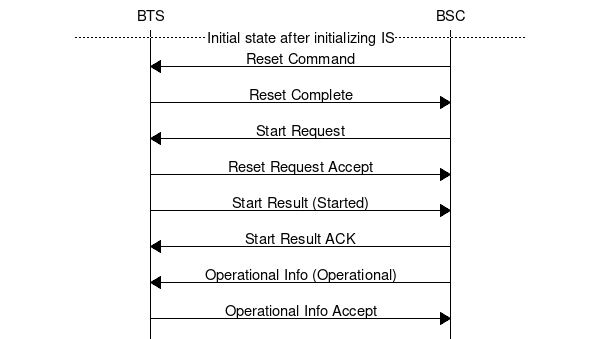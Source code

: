 msc {
	bts [label="BTS"], bsc [label="BSC"];
	# this is for the TRX Controller Object
	---		[label="Initial state after initializing IS"];

	bts <= bsc	[label="Reset Command"];
	bts => bsc	[label="Reset Complete"];

	bts <= bsc	[label="Start Request"];
	bts => bsc	[label="Reset Request Accept"];
	bts => bsc	[label="Start Result (Started)"];
	bts <= bsc	[label="Start Result ACK"];

	bts <= bsc	[label="Operational Info (Operational)"];
	bts => bsc	[label="Operational Info Accept"];
}
